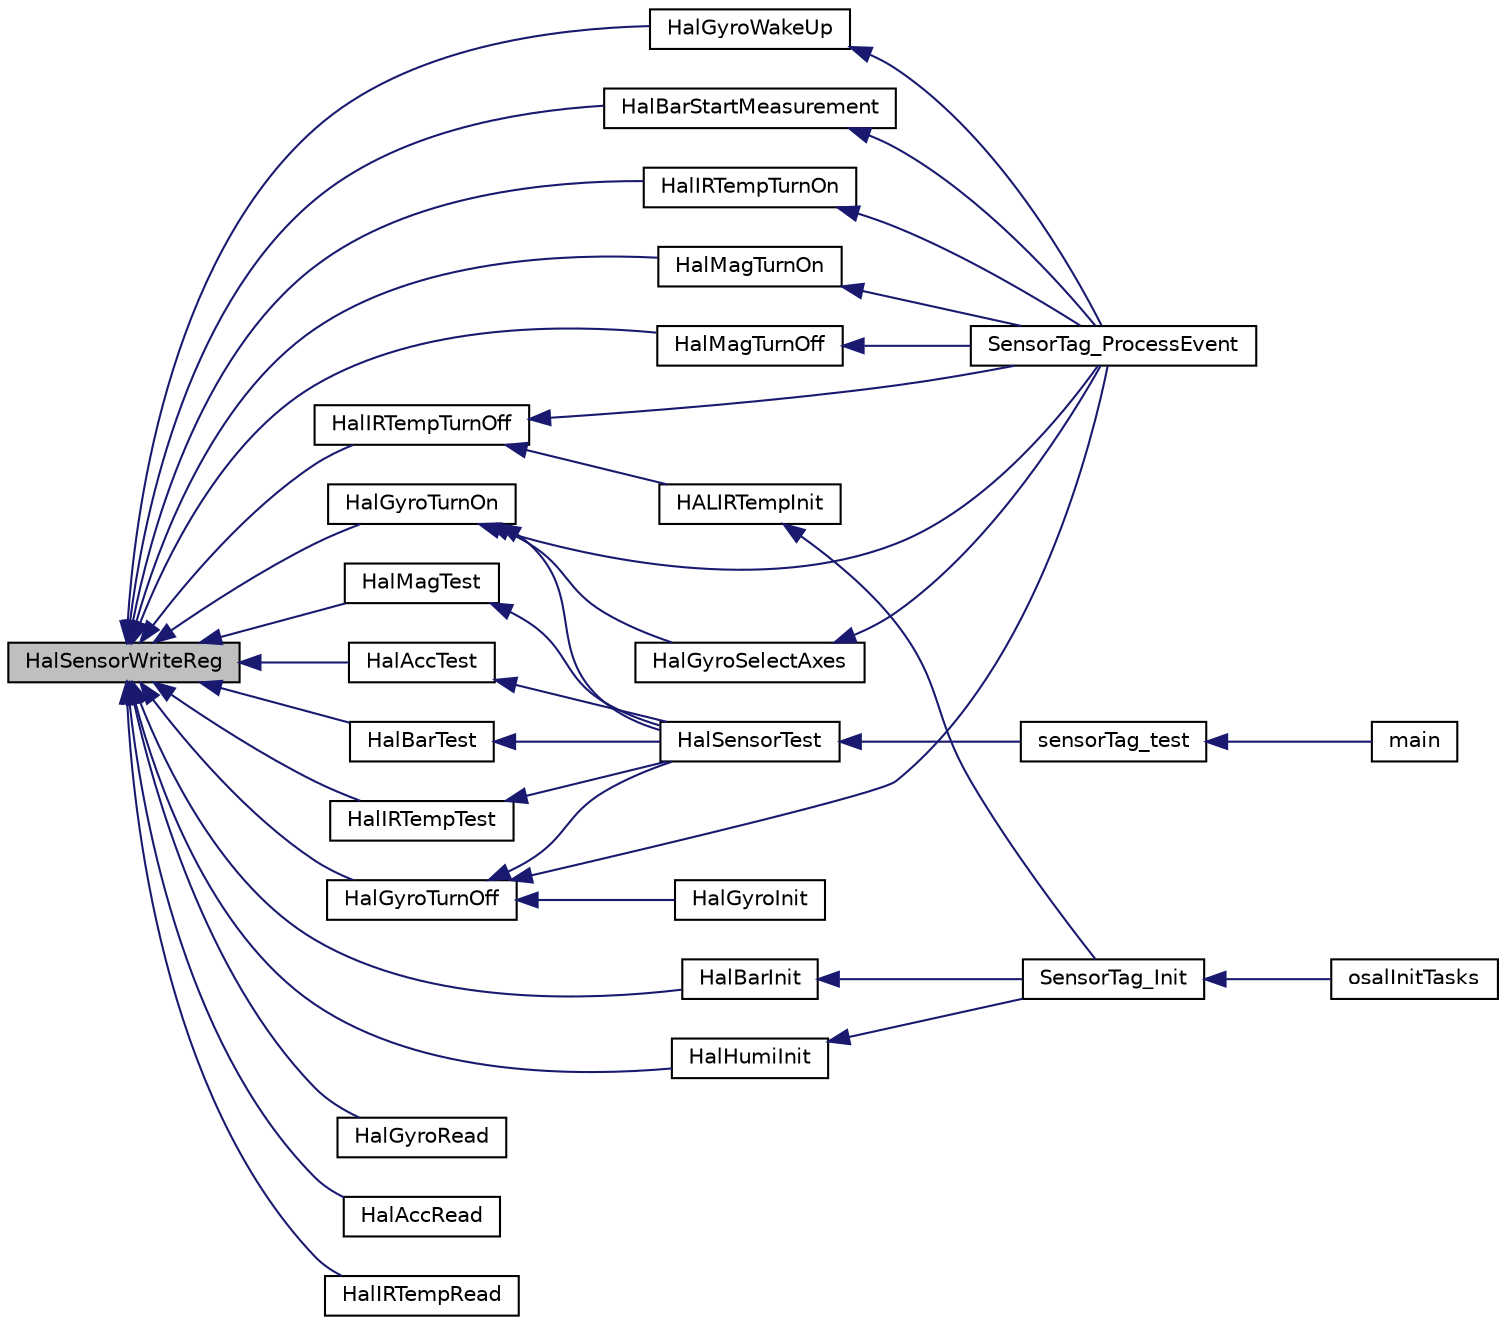 digraph "HalSensorWriteReg"
{
  edge [fontname="Helvetica",fontsize="10",labelfontname="Helvetica",labelfontsize="10"];
  node [fontname="Helvetica",fontsize="10",shape=record];
  rankdir="LR";
  Node1 [label="HalSensorWriteReg",height=0.2,width=0.4,color="black", fillcolor="grey75", style="filled" fontcolor="black"];
  Node1 -> Node2 [dir="back",color="midnightblue",fontsize="10",style="solid",fontname="Helvetica"];
  Node2 [label="HalGyroTurnOn",height=0.2,width=0.4,color="black", fillcolor="white", style="filled",URL="$_c_c2541_s_t_2hal__gyro_8h.html#a9782581b86a04146417eb910551449f3"];
  Node2 -> Node3 [dir="back",color="midnightblue",fontsize="10",style="solid",fontname="Helvetica"];
  Node3 [label="HalGyroSelectAxes",height=0.2,width=0.4,color="black", fillcolor="white", style="filled",URL="$_c_c2541_s_t_2hal__gyro_8h.html#aad86416f2fb0cf38892f349a14795c18"];
  Node3 -> Node4 [dir="back",color="midnightblue",fontsize="10",style="solid",fontname="Helvetica"];
  Node4 [label="SensorTag_ProcessEvent",height=0.2,width=0.4,color="black", fillcolor="white", style="filled",URL="$sensor_tag_8h.html#aedf9259e6d4dfcd83780b78d1c9f9934"];
  Node2 -> Node5 [dir="back",color="midnightblue",fontsize="10",style="solid",fontname="Helvetica"];
  Node5 [label="HalSensorTest",height=0.2,width=0.4,color="black", fillcolor="white", style="filled",URL="$hal__sensor_8h.html#a330e5282e939c9a9ce3da25deea7bcde"];
  Node5 -> Node6 [dir="back",color="midnightblue",fontsize="10",style="solid",fontname="Helvetica"];
  Node6 [label="sensorTag_test",height=0.2,width=0.4,color="black", fillcolor="white", style="filled",URL="$sensor_tag_8h.html#a00d52fc1eb53db85977f7076d2a82eb7"];
  Node6 -> Node7 [dir="back",color="midnightblue",fontsize="10",style="solid",fontname="Helvetica"];
  Node7 [label="main",height=0.2,width=0.4,color="black", fillcolor="white", style="filled",URL="$_sensor_tag___main_8c.html#a840291bc02cba5474a4cb46a9b9566fe"];
  Node2 -> Node4 [dir="back",color="midnightblue",fontsize="10",style="solid",fontname="Helvetica"];
  Node1 -> Node8 [dir="back",color="midnightblue",fontsize="10",style="solid",fontname="Helvetica"];
  Node8 [label="HalGyroTurnOff",height=0.2,width=0.4,color="black", fillcolor="white", style="filled",URL="$_c_c2541_s_t_2hal__gyro_8h.html#aecee5c277d9822b9800459c59b39b979"];
  Node8 -> Node9 [dir="back",color="midnightblue",fontsize="10",style="solid",fontname="Helvetica"];
  Node9 [label="HalGyroInit",height=0.2,width=0.4,color="black", fillcolor="white", style="filled",URL="$_c_c2541_s_t_2hal__gyro_8c.html#a5bc02b8d46bc5e9406ee5e3ec4108cd8"];
  Node8 -> Node5 [dir="back",color="midnightblue",fontsize="10",style="solid",fontname="Helvetica"];
  Node8 -> Node4 [dir="back",color="midnightblue",fontsize="10",style="solid",fontname="Helvetica"];
  Node1 -> Node10 [dir="back",color="midnightblue",fontsize="10",style="solid",fontname="Helvetica"];
  Node10 [label="HalGyroRead",height=0.2,width=0.4,color="black", fillcolor="white", style="filled",URL="$_c_c2541_s_t_2hal__gyro_8h.html#a101d9120eb9d9d71b3063c91fb917d3a"];
  Node1 -> Node11 [dir="back",color="midnightblue",fontsize="10",style="solid",fontname="Helvetica"];
  Node11 [label="HalGyroWakeUp",height=0.2,width=0.4,color="black", fillcolor="white", style="filled",URL="$_c_c2541_s_t_2hal__gyro_8h.html#acee4b72c553193cd0929137bf0bef6af"];
  Node11 -> Node4 [dir="back",color="midnightblue",fontsize="10",style="solid",fontname="Helvetica"];
  Node1 -> Node12 [dir="back",color="midnightblue",fontsize="10",style="solid",fontname="Helvetica"];
  Node12 [label="HalAccRead",height=0.2,width=0.4,color="black", fillcolor="white", style="filled",URL="$hal__acc_8h.html#abb33e1cd2e3c20e41a4c2381bd4b631b"];
  Node1 -> Node13 [dir="back",color="midnightblue",fontsize="10",style="solid",fontname="Helvetica"];
  Node13 [label="HalAccTest",height=0.2,width=0.4,color="black", fillcolor="white", style="filled",URL="$hal__acc_8h.html#a04fc622b6b9e6ccae732bacaa67a7e79"];
  Node13 -> Node5 [dir="back",color="midnightblue",fontsize="10",style="solid",fontname="Helvetica"];
  Node1 -> Node14 [dir="back",color="midnightblue",fontsize="10",style="solid",fontname="Helvetica"];
  Node14 [label="HalBarInit",height=0.2,width=0.4,color="black", fillcolor="white", style="filled",URL="$hal__bar_8h.html#a52a9b7cf9137c3657d244d19b4d4eb73"];
  Node14 -> Node15 [dir="back",color="midnightblue",fontsize="10",style="solid",fontname="Helvetica"];
  Node15 [label="SensorTag_Init",height=0.2,width=0.4,color="black", fillcolor="white", style="filled",URL="$sensor_tag_8h.html#a13b2e5cf7a0072b8860136f3592c2f7f"];
  Node15 -> Node16 [dir="back",color="midnightblue",fontsize="10",style="solid",fontname="Helvetica"];
  Node16 [label="osalInitTasks",height=0.2,width=0.4,color="black", fillcolor="white", style="filled",URL="$_o_s_a_l___sensor_tag_8c.html#a7ad49ef9f96d7753c3e77e0e69231bb2"];
  Node1 -> Node17 [dir="back",color="midnightblue",fontsize="10",style="solid",fontname="Helvetica"];
  Node17 [label="HalBarStartMeasurement",height=0.2,width=0.4,color="black", fillcolor="white", style="filled",URL="$hal__bar_8h.html#a0abb02e3c2ae602acf706da314af6bc9"];
  Node17 -> Node4 [dir="back",color="midnightblue",fontsize="10",style="solid",fontname="Helvetica"];
  Node1 -> Node18 [dir="back",color="midnightblue",fontsize="10",style="solid",fontname="Helvetica"];
  Node18 [label="HalBarTest",height=0.2,width=0.4,color="black", fillcolor="white", style="filled",URL="$hal__bar_8h.html#ae62f146aa05624ee8685053593df27c7"];
  Node18 -> Node5 [dir="back",color="midnightblue",fontsize="10",style="solid",fontname="Helvetica"];
  Node1 -> Node19 [dir="back",color="midnightblue",fontsize="10",style="solid",fontname="Helvetica"];
  Node19 [label="HalHumiInit",height=0.2,width=0.4,color="black", fillcolor="white", style="filled",URL="$hal__humi_8h.html#ac438444ca235a6ef4a500e0cbf2d513e"];
  Node19 -> Node15 [dir="back",color="midnightblue",fontsize="10",style="solid",fontname="Helvetica"];
  Node1 -> Node20 [dir="back",color="midnightblue",fontsize="10",style="solid",fontname="Helvetica"];
  Node20 [label="HalIRTempTurnOn",height=0.2,width=0.4,color="black", fillcolor="white", style="filled",URL="$hal__irtemp_8h.html#ade74c8d09c18461efa8a028fd9e88fe2"];
  Node20 -> Node4 [dir="back",color="midnightblue",fontsize="10",style="solid",fontname="Helvetica"];
  Node1 -> Node21 [dir="back",color="midnightblue",fontsize="10",style="solid",fontname="Helvetica"];
  Node21 [label="HalIRTempTurnOff",height=0.2,width=0.4,color="black", fillcolor="white", style="filled",URL="$hal__irtemp_8h.html#a84b4221c5bc4405049b6dde3c75ee454"];
  Node21 -> Node22 [dir="back",color="midnightblue",fontsize="10",style="solid",fontname="Helvetica"];
  Node22 [label="HALIRTempInit",height=0.2,width=0.4,color="black", fillcolor="white", style="filled",URL="$hal__irtemp_8h.html#a180032318d05a0c4dbe15174fd5f13de"];
  Node22 -> Node15 [dir="back",color="midnightblue",fontsize="10",style="solid",fontname="Helvetica"];
  Node21 -> Node4 [dir="back",color="midnightblue",fontsize="10",style="solid",fontname="Helvetica"];
  Node1 -> Node23 [dir="back",color="midnightblue",fontsize="10",style="solid",fontname="Helvetica"];
  Node23 [label="HalIRTempRead",height=0.2,width=0.4,color="black", fillcolor="white", style="filled",URL="$hal__irtemp_8h.html#ac1cd19777c0c0c92670e92c08a10dcc8"];
  Node1 -> Node24 [dir="back",color="midnightblue",fontsize="10",style="solid",fontname="Helvetica"];
  Node24 [label="HalIRTempTest",height=0.2,width=0.4,color="black", fillcolor="white", style="filled",URL="$hal__irtemp_8h.html#a9b10fc52fa9f28b670a01718ee7779f9"];
  Node24 -> Node5 [dir="back",color="midnightblue",fontsize="10",style="solid",fontname="Helvetica"];
  Node1 -> Node25 [dir="back",color="midnightblue",fontsize="10",style="solid",fontname="Helvetica"];
  Node25 [label="HalMagTurnOn",height=0.2,width=0.4,color="black", fillcolor="white", style="filled",URL="$hal__mag_8h.html#a040229fb9fba24e7a0537848fd426f10"];
  Node25 -> Node4 [dir="back",color="midnightblue",fontsize="10",style="solid",fontname="Helvetica"];
  Node1 -> Node26 [dir="back",color="midnightblue",fontsize="10",style="solid",fontname="Helvetica"];
  Node26 [label="HalMagTurnOff",height=0.2,width=0.4,color="black", fillcolor="white", style="filled",URL="$hal__mag_8h.html#a8e244aa9ac7ff45133c4147f5a73b876"];
  Node26 -> Node4 [dir="back",color="midnightblue",fontsize="10",style="solid",fontname="Helvetica"];
  Node1 -> Node27 [dir="back",color="midnightblue",fontsize="10",style="solid",fontname="Helvetica"];
  Node27 [label="HalMagTest",height=0.2,width=0.4,color="black", fillcolor="white", style="filled",URL="$hal__mag_8h.html#a8f9047a966ceafddb9cc7c43a90f92c0"];
  Node27 -> Node5 [dir="back",color="midnightblue",fontsize="10",style="solid",fontname="Helvetica"];
}
